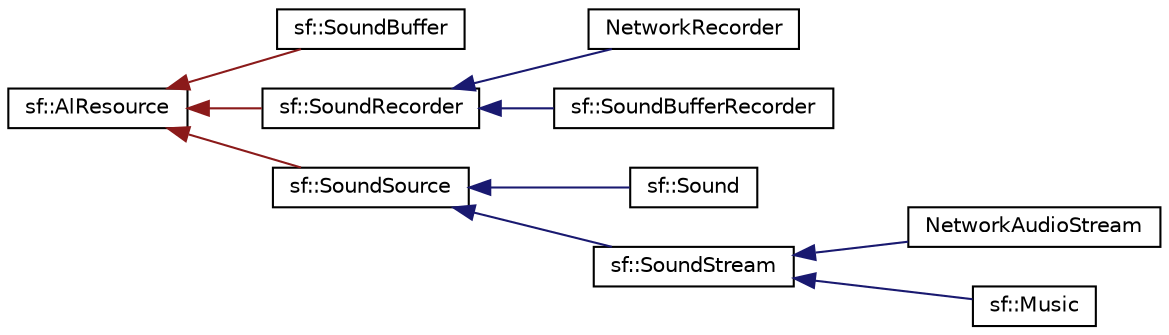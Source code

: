 digraph "Graphical Class Hierarchy"
{
 // LATEX_PDF_SIZE
  edge [fontname="Helvetica",fontsize="10",labelfontname="Helvetica",labelfontsize="10"];
  node [fontname="Helvetica",fontsize="10",shape=record];
  rankdir="LR";
  Node0 [label="sf::AlResource",height=0.2,width=0.4,color="black", fillcolor="white", style="filled",URL="$d9/d23/classsf_1_1AlResource.html",tooltip="Base class for classes that require an OpenAL context."];
  Node0 -> Node1 [dir="back",color="firebrick4",fontsize="10",style="solid",fontname="Helvetica"];
  Node1 [label="sf::SoundBuffer",height=0.2,width=0.4,color="black", fillcolor="white", style="filled",URL="$dd/d7d/classsf_1_1SoundBuffer.html",tooltip="Storage for audio samples defining a sound."];
  Node0 -> Node2 [dir="back",color="firebrick4",fontsize="10",style="solid",fontname="Helvetica"];
  Node2 [label="sf::SoundRecorder",height=0.2,width=0.4,color="black", fillcolor="white", style="filled",URL="$de/ddc/classsf_1_1SoundRecorder.html",tooltip="Abstract base class for capturing sound data."];
  Node2 -> Node3 [dir="back",color="midnightblue",fontsize="10",style="solid",fontname="Helvetica"];
  Node3 [label="NetworkRecorder",height=0.2,width=0.4,color="black", fillcolor="white", style="filled",URL="$d2/dac/classNetworkRecorder.html",tooltip=" "];
  Node2 -> Node4 [dir="back",color="midnightblue",fontsize="10",style="solid",fontname="Helvetica"];
  Node4 [label="sf::SoundBufferRecorder",height=0.2,width=0.4,color="black", fillcolor="white", style="filled",URL="$d2/d7c/classsf_1_1SoundBufferRecorder.html",tooltip="Specialized SoundRecorder which stores the captured audio data into a sound buffer."];
  Node0 -> Node5 [dir="back",color="firebrick4",fontsize="10",style="solid",fontname="Helvetica"];
  Node5 [label="sf::SoundSource",height=0.2,width=0.4,color="black", fillcolor="white", style="filled",URL="$d0/dbb/classsf_1_1SoundSource.html",tooltip="Base class defining a sound's properties."];
  Node5 -> Node6 [dir="back",color="midnightblue",fontsize="10",style="solid",fontname="Helvetica"];
  Node6 [label="sf::Sound",height=0.2,width=0.4,color="black", fillcolor="white", style="filled",URL="$d0/d7b/classsf_1_1Sound.html",tooltip="Regular sound that can be played in the audio environment."];
  Node5 -> Node7 [dir="back",color="midnightblue",fontsize="10",style="solid",fontname="Helvetica"];
  Node7 [label="sf::SoundStream",height=0.2,width=0.4,color="black", fillcolor="white", style="filled",URL="$de/d47/classsf_1_1SoundStream.html",tooltip="Abstract base class for streamed audio sources."];
  Node7 -> Node8 [dir="back",color="midnightblue",fontsize="10",style="solid",fontname="Helvetica"];
  Node8 [label="NetworkAudioStream",height=0.2,width=0.4,color="black", fillcolor="white", style="filled",URL="$d5/dfd/classNetworkAudioStream.html",tooltip=" "];
  Node7 -> Node9 [dir="back",color="midnightblue",fontsize="10",style="solid",fontname="Helvetica"];
  Node9 [label="sf::Music",height=0.2,width=0.4,color="black", fillcolor="white", style="filled",URL="$d4/df9/classsf_1_1Music.html",tooltip="Streamed music played from an audio file."];
}
